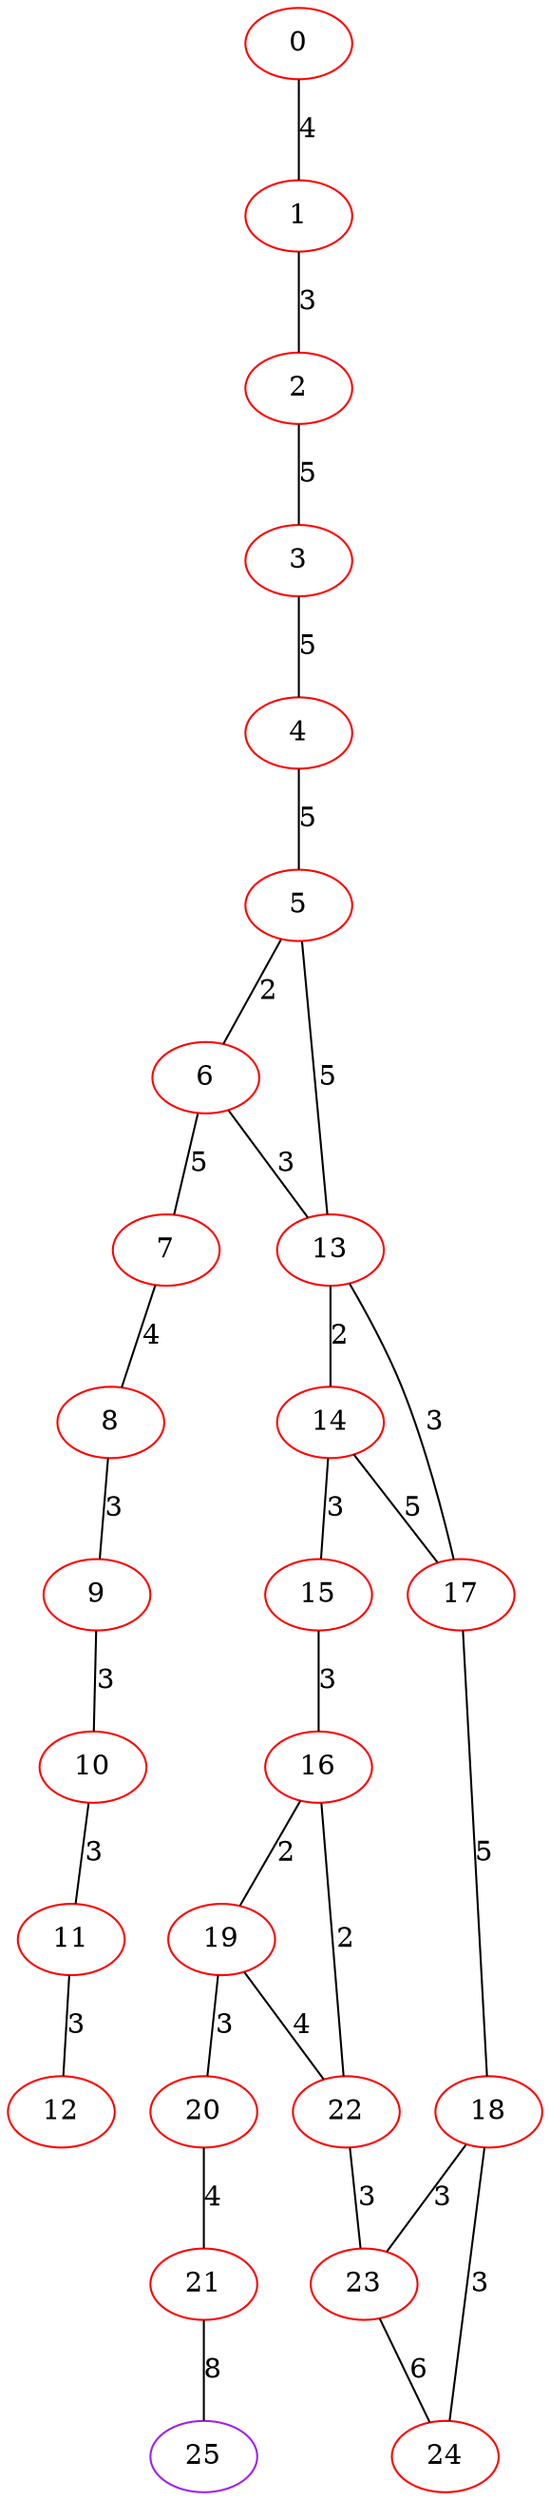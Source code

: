 graph "" {
0 [color=red, weight=1];
1 [color=red, weight=1];
2 [color=red, weight=1];
3 [color=red, weight=1];
4 [color=red, weight=1];
5 [color=red, weight=1];
6 [color=red, weight=1];
7 [color=red, weight=1];
8 [color=red, weight=1];
9 [color=red, weight=1];
10 [color=red, weight=1];
11 [color=red, weight=1];
12 [color=red, weight=1];
13 [color=red, weight=1];
14 [color=red, weight=1];
15 [color=red, weight=1];
16 [color=red, weight=1];
17 [color=red, weight=1];
18 [color=red, weight=1];
19 [color=red, weight=1];
20 [color=red, weight=1];
21 [color=red, weight=1];
22 [color=red, weight=1];
23 [color=red, weight=1];
24 [color=red, weight=1];
25 [color=purple, weight=4];
0 -- 1  [key=0, label=4];
1 -- 2  [key=0, label=3];
2 -- 3  [key=0, label=5];
3 -- 4  [key=0, label=5];
4 -- 5  [key=0, label=5];
5 -- 13  [key=0, label=5];
5 -- 6  [key=0, label=2];
6 -- 7  [key=0, label=5];
6 -- 13  [key=0, label=3];
7 -- 8  [key=0, label=4];
8 -- 9  [key=0, label=3];
9 -- 10  [key=0, label=3];
10 -- 11  [key=0, label=3];
11 -- 12  [key=0, label=3];
13 -- 17  [key=0, label=3];
13 -- 14  [key=0, label=2];
14 -- 17  [key=0, label=5];
14 -- 15  [key=0, label=3];
15 -- 16  [key=0, label=3];
16 -- 19  [key=0, label=2];
16 -- 22  [key=0, label=2];
17 -- 18  [key=0, label=5];
18 -- 24  [key=0, label=3];
18 -- 23  [key=0, label=3];
19 -- 20  [key=0, label=3];
19 -- 22  [key=0, label=4];
20 -- 21  [key=0, label=4];
21 -- 25  [key=0, label=8];
22 -- 23  [key=0, label=3];
23 -- 24  [key=0, label=6];
}
